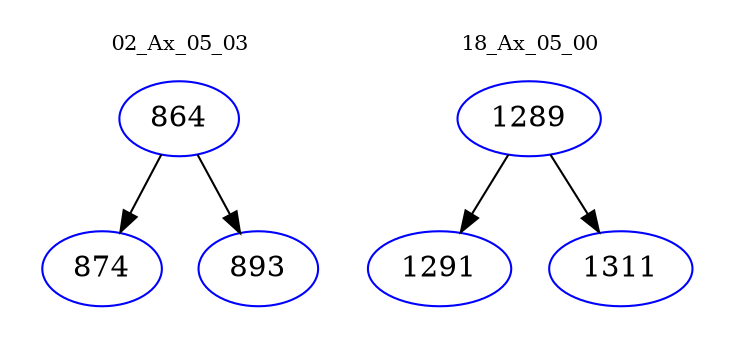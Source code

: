 digraph{
subgraph cluster_0 {
color = white
label = "02_Ax_05_03";
fontsize=10;
T0_864 [label="864", color="blue"]
T0_864 -> T0_874 [color="black"]
T0_874 [label="874", color="blue"]
T0_864 -> T0_893 [color="black"]
T0_893 [label="893", color="blue"]
}
subgraph cluster_1 {
color = white
label = "18_Ax_05_00";
fontsize=10;
T1_1289 [label="1289", color="blue"]
T1_1289 -> T1_1291 [color="black"]
T1_1291 [label="1291", color="blue"]
T1_1289 -> T1_1311 [color="black"]
T1_1311 [label="1311", color="blue"]
}
}
